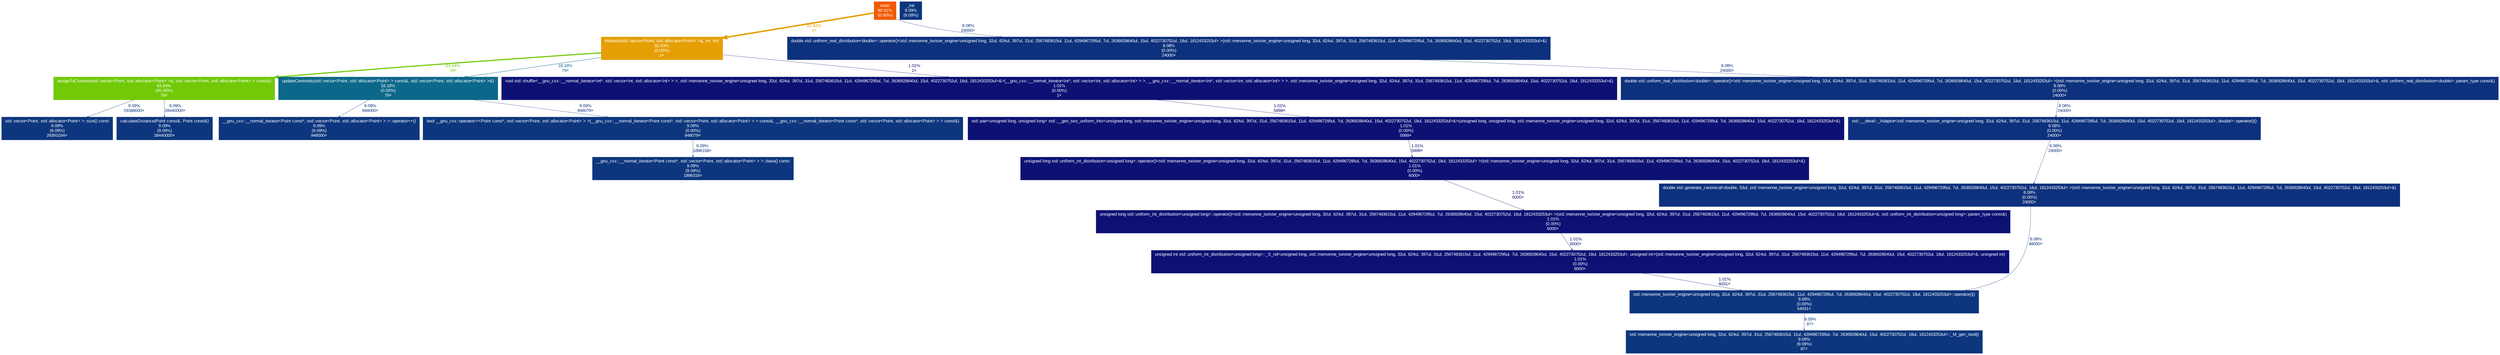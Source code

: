 digraph {
	tooltip=" "
	graph [fontname=Arial, nodesep=0.125, ranksep=0.25];
	node [fontcolor=white, fontname=Arial, height=0, shape=box, style=filled, width=0];
	edge [fontname=Arial];
	1 [color="#f15902", fontcolor="#ffffff", fontsize="10.00", label="main\n90.91%\n(0.00%)"];
	1 -> 2 [arrowsize="0.91", color="#e59f04", fontcolor="#e59f04", fontsize="10.00", label="82.83%\n1×", labeldistance="3.31", penwidth="3.31"];
	1 -> 13 [arrowsize="0.35", color="#0d317d", fontcolor="#0d317d", fontsize="10.00", label="8.08%\n24000×", labeldistance="0.50", penwidth="0.50"];
	2 [color="#e59f04", fontcolor="#ffffff", fontsize="10.00", label="kMeans(std::vector<Point, std::allocator<Point> >&, int, int)\n82.83%\n(0.00%)\n1×"];
	2 -> 3 [arrowsize="0.80", color="#71c908", fontcolor="#71c908", fontsize="10.00", label="63.64%\n79×", labeldistance="2.55", penwidth="2.55"];
	2 -> 4 [arrowsize="0.43", color="#0c688a", fontcolor="#0c688a", fontsize="10.00", label="18.18%\n79×", labeldistance="0.73", penwidth="0.73"];
	2 -> 17 [arrowsize="0.35", color="#0d1174", fontcolor="#0d1174", fontsize="10.00", label="1.01%\n1×", labeldistance="0.50", penwidth="0.50"];
	3 [color="#71c908", fontcolor="#ffffff", fontsize="10.00", label="assignToClusters(std::vector<Point, std::allocator<Point> >&, std::vector<Point, std::allocator<Point> > const&)\n63.64%\n(45.45%)\n79×"];
	3 -> 5 [arrowsize="0.35", color="#0d367e", fontcolor="#0d367e", fontsize="10.00", label="9.09%\n29388000×", labeldistance="0.50", penwidth="0.50"];
	3 -> 6 [arrowsize="0.35", color="#0d367e", fontcolor="#0d367e", fontsize="10.00", label="9.09%\n28440000×", labeldistance="0.50", penwidth="0.50"];
	4 [color="#0c688a", fontcolor="#ffffff", fontsize="10.00", label="updateCentroids(std::vector<Point, std::allocator<Point> > const&, std::vector<Point, std::allocator<Point> >&)\n18.18%\n(0.00%)\n79×"];
	4 -> 8 [arrowsize="0.35", color="#0d367e", fontcolor="#0d367e", fontsize="10.00", label="9.09%\n948000×", labeldistance="0.50", penwidth="0.50"];
	4 -> 12 [arrowsize="0.35", color="#0d367e", fontcolor="#0d367e", fontsize="10.00", label="9.09%\n948079×", labeldistance="0.50", penwidth="0.50"];
	5 [color="#0d367e", fontcolor="#ffffff", fontsize="10.00", label="std::vector<Point, std::allocator<Point> >::size() const\n9.09%\n(9.09%)\n29391034×"];
	6 [color="#0d367e", fontcolor="#ffffff", fontsize="10.00", label="calculateDistance(Point const&, Point const&)\n9.09%\n(9.09%)\n28440000×"];
	7 [color="#0d367e", fontcolor="#ffffff", fontsize="10.00", label="__gnu_cxx::__normal_iterator<Point const*, std::vector<Point, std::allocator<Point> > >::base() const\n9.09%\n(9.09%)\n1896316×"];
	8 [color="#0d367e", fontcolor="#ffffff", fontsize="10.00", label="__gnu_cxx::__normal_iterator<Point const*, std::vector<Point, std::allocator<Point> > >::operator++()\n9.09%\n(9.09%)\n948000×"];
	9 [color="#0d367e", fontcolor="#ffffff", fontsize="10.00", label="std::mersenne_twister_engine<unsigned long, 32ul, 624ul, 397ul, 31ul, 2567483615ul, 11ul, 4294967295ul, 7ul, 2636928640ul, 15ul, 4022730752ul, 18ul, 1812433253ul>::operator()()\n9.09%\n(0.00%)\n54031×"];
	9 -> 10 [arrowsize="0.35", color="#0d367e", fontcolor="#0d367e", fontsize="10.00", label="9.09%\n87×", labeldistance="0.50", penwidth="0.50"];
	10 [color="#0d367e", fontcolor="#ffffff", fontsize="10.00", label="std::mersenne_twister_engine<unsigned long, 32ul, 624ul, 397ul, 31ul, 2567483615ul, 11ul, 4294967295ul, 7ul, 2636928640ul, 15ul, 4022730752ul, 18ul, 1812433253ul>::_M_gen_rand()\n9.09%\n(9.09%)\n87×"];
	11 [color="#0d367e", fontcolor="#ffffff", fontsize="10.00", label="_init\n9.09%\n(9.09%)"];
	12 [color="#0d367e", fontcolor="#ffffff", fontsize="10.00", label="bool __gnu_cxx::operator!=<Point const*, std::vector<Point, std::allocator<Point> > >(__gnu_cxx::__normal_iterator<Point const*, std::vector<Point, std::allocator<Point> > > const&, __gnu_cxx::__normal_iterator<Point const*, std::vector<Point, std::allocator<Point> > > const&)\n9.09%\n(0.00%)\n948079×"];
	12 -> 7 [arrowsize="0.35", color="#0d367e", fontcolor="#0d367e", fontsize="10.00", label="9.09%\n1896158×", labeldistance="0.50", penwidth="0.50"];
	13 [color="#0d317d", fontcolor="#ffffff", fontsize="10.00", label="double std::uniform_real_distribution<double>::operator()<std::mersenne_twister_engine<unsigned long, 32ul, 624ul, 397ul, 31ul, 2567483615ul, 11ul, 4294967295ul, 7ul, 2636928640ul, 15ul, 4022730752ul, 18ul, 1812433253ul> >(std::mersenne_twister_engine<unsigned long, 32ul, 624ul, 397ul, 31ul, 2567483615ul, 11ul, 4294967295ul, 7ul, 2636928640ul, 15ul, 4022730752ul, 18ul, 1812433253ul>&)\n8.08%\n(0.00%)\n24000×"];
	13 -> 14 [arrowsize="0.35", color="#0d317d", fontcolor="#0d317d", fontsize="10.00", label="8.08%\n24000×", labeldistance="0.50", penwidth="0.50"];
	14 [color="#0d317d", fontcolor="#ffffff", fontsize="10.00", label="double std::uniform_real_distribution<double>::operator()<std::mersenne_twister_engine<unsigned long, 32ul, 624ul, 397ul, 31ul, 2567483615ul, 11ul, 4294967295ul, 7ul, 2636928640ul, 15ul, 4022730752ul, 18ul, 1812433253ul> >(std::mersenne_twister_engine<unsigned long, 32ul, 624ul, 397ul, 31ul, 2567483615ul, 11ul, 4294967295ul, 7ul, 2636928640ul, 15ul, 4022730752ul, 18ul, 1812433253ul>&, std::uniform_real_distribution<double>::param_type const&)\n8.08%\n(0.00%)\n24000×"];
	14 -> 15 [arrowsize="0.35", color="#0d317d", fontcolor="#0d317d", fontsize="10.00", label="8.08%\n24000×", labeldistance="0.50", penwidth="0.50"];
	15 [color="#0d317d", fontcolor="#ffffff", fontsize="10.00", label="std::__detail::_Adaptor<std::mersenne_twister_engine<unsigned long, 32ul, 624ul, 397ul, 31ul, 2567483615ul, 11ul, 4294967295ul, 7ul, 2636928640ul, 15ul, 4022730752ul, 18ul, 1812433253ul>, double>::operator()()\n8.08%\n(0.00%)\n24000×"];
	15 -> 16 [arrowsize="0.35", color="#0d317d", fontcolor="#0d317d", fontsize="10.00", label="8.08%\n24000×", labeldistance="0.50", penwidth="0.50"];
	16 [color="#0d317d", fontcolor="#ffffff", fontsize="10.00", label="double std::generate_canonical<double, 53ul, std::mersenne_twister_engine<unsigned long, 32ul, 624ul, 397ul, 31ul, 2567483615ul, 11ul, 4294967295ul, 7ul, 2636928640ul, 15ul, 4022730752ul, 18ul, 1812433253ul> >(std::mersenne_twister_engine<unsigned long, 32ul, 624ul, 397ul, 31ul, 2567483615ul, 11ul, 4294967295ul, 7ul, 2636928640ul, 15ul, 4022730752ul, 18ul, 1812433253ul>&)\n8.08%\n(0.00%)\n24000×"];
	16 -> 9 [arrowsize="0.35", color="#0d317d", fontcolor="#0d317d", fontsize="10.00", label="8.08%\n48000×", labeldistance="0.50", penwidth="0.50"];
	17 [color="#0d1174", fontcolor="#ffffff", fontsize="10.00", label="void std::shuffle<__gnu_cxx::__normal_iterator<int*, std::vector<int, std::allocator<int> > >, std::mersenne_twister_engine<unsigned long, 32ul, 624ul, 397ul, 31ul, 2567483615ul, 11ul, 4294967295ul, 7ul, 2636928640ul, 15ul, 4022730752ul, 18ul, 1812433253ul>&>(__gnu_cxx::__normal_iterator<int*, std::vector<int, std::allocator<int> > >, __gnu_cxx::__normal_iterator<int*, std::vector<int, std::allocator<int> > >, std::mersenne_twister_engine<unsigned long, 32ul, 624ul, 397ul, 31ul, 2567483615ul, 11ul, 4294967295ul, 7ul, 2636928640ul, 15ul, 4022730752ul, 18ul, 1812433253ul>&)\n1.01%\n(0.00%)\n1×"];
	17 -> 21 [arrowsize="0.35", color="#0d1174", fontcolor="#0d1174", fontsize="10.00", label="1.01%\n5999×", labeldistance="0.50", penwidth="0.50"];
	18 [color="#0d1174", fontcolor="#ffffff", fontsize="10.00", label="unsigned int std::uniform_int_distribution<unsigned long>::_S_nd<unsigned long, std::mersenne_twister_engine<unsigned long, 32ul, 624ul, 397ul, 31ul, 2567483615ul, 11ul, 4294967295ul, 7ul, 2636928640ul, 15ul, 4022730752ul, 18ul, 1812433253ul>, unsigned int>(std::mersenne_twister_engine<unsigned long, 32ul, 624ul, 397ul, 31ul, 2567483615ul, 11ul, 4294967295ul, 7ul, 2636928640ul, 15ul, 4022730752ul, 18ul, 1812433253ul>&, unsigned int)\n1.01%\n(0.00%)\n6000×"];
	18 -> 9 [arrowsize="0.35", color="#0d1174", fontcolor="#0d1174", fontsize="10.00", label="1.01%\n6031×", labeldistance="0.50", penwidth="0.50"];
	19 [color="#0d1174", fontcolor="#ffffff", fontsize="10.00", label="unsigned long std::uniform_int_distribution<unsigned long>::operator()<std::mersenne_twister_engine<unsigned long, 32ul, 624ul, 397ul, 31ul, 2567483615ul, 11ul, 4294967295ul, 7ul, 2636928640ul, 15ul, 4022730752ul, 18ul, 1812433253ul> >(std::mersenne_twister_engine<unsigned long, 32ul, 624ul, 397ul, 31ul, 2567483615ul, 11ul, 4294967295ul, 7ul, 2636928640ul, 15ul, 4022730752ul, 18ul, 1812433253ul>&)\n1.01%\n(0.00%)\n6000×"];
	19 -> 20 [arrowsize="0.35", color="#0d1174", fontcolor="#0d1174", fontsize="10.00", label="1.01%\n6000×", labeldistance="0.50", penwidth="0.50"];
	20 [color="#0d1174", fontcolor="#ffffff", fontsize="10.00", label="unsigned long std::uniform_int_distribution<unsigned long>::operator()<std::mersenne_twister_engine<unsigned long, 32ul, 624ul, 397ul, 31ul, 2567483615ul, 11ul, 4294967295ul, 7ul, 2636928640ul, 15ul, 4022730752ul, 18ul, 1812433253ul> >(std::mersenne_twister_engine<unsigned long, 32ul, 624ul, 397ul, 31ul, 2567483615ul, 11ul, 4294967295ul, 7ul, 2636928640ul, 15ul, 4022730752ul, 18ul, 1812433253ul>&, std::uniform_int_distribution<unsigned long>::param_type const&)\n1.01%\n(0.00%)\n6000×"];
	20 -> 18 [arrowsize="0.35", color="#0d1174", fontcolor="#0d1174", fontsize="10.00", label="1.01%\n6000×", labeldistance="0.50", penwidth="0.50"];
	21 [color="#0d1174", fontcolor="#ffffff", fontsize="10.00", label="std::pair<unsigned long, unsigned long> std::__gen_two_uniform_ints<unsigned long, std::mersenne_twister_engine<unsigned long, 32ul, 624ul, 397ul, 31ul, 2567483615ul, 11ul, 4294967295ul, 7ul, 2636928640ul, 15ul, 4022730752ul, 18ul, 1812433253ul>&>(unsigned long, unsigned long, std::mersenne_twister_engine<unsigned long, 32ul, 624ul, 397ul, 31ul, 2567483615ul, 11ul, 4294967295ul, 7ul, 2636928640ul, 15ul, 4022730752ul, 18ul, 1812433253ul>&)\n1.01%\n(0.00%)\n5999×"];
	21 -> 19 [arrowsize="0.35", color="#0d1174", fontcolor="#0d1174", fontsize="10.00", label="1.01%\n5999×", labeldistance="0.50", penwidth="0.50"];
}
